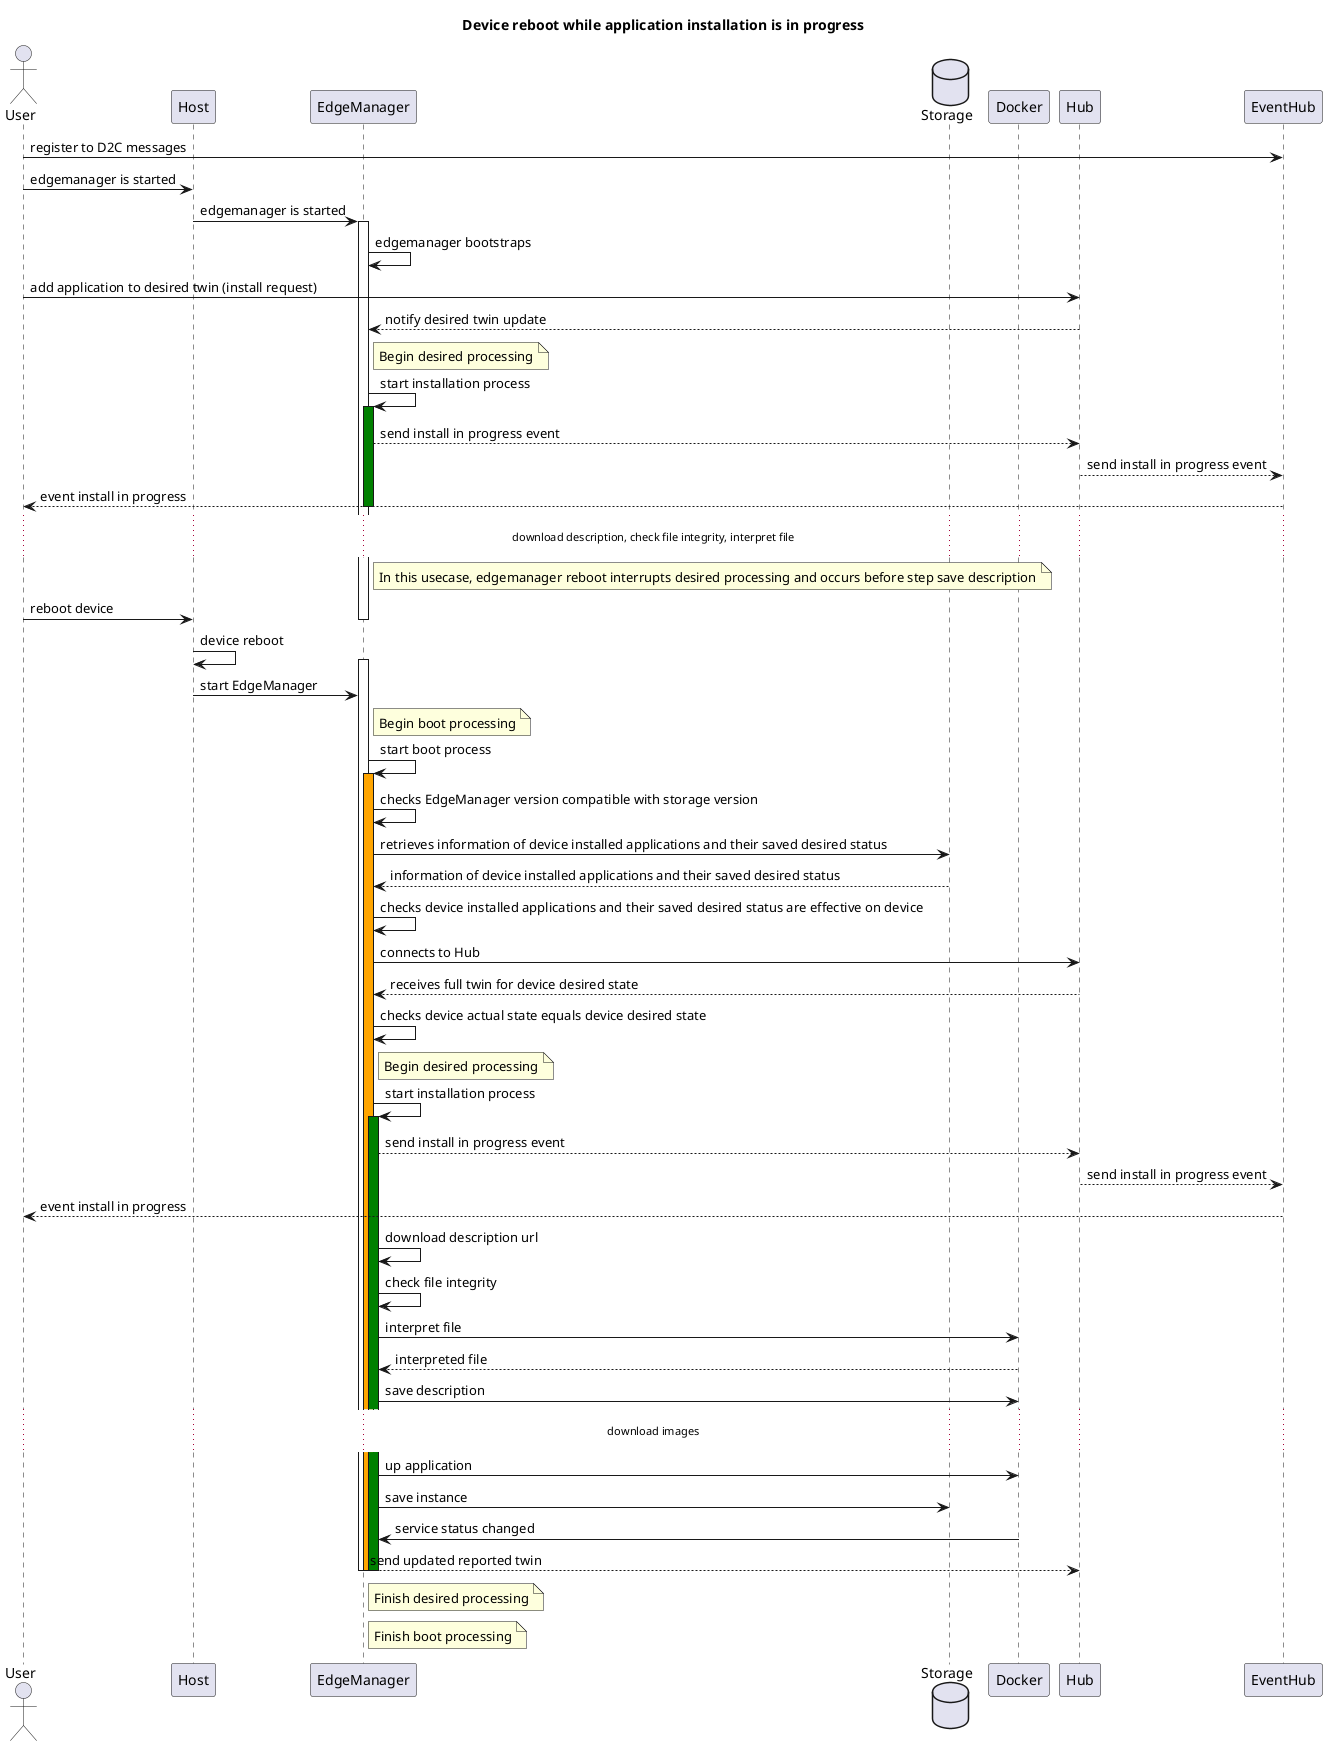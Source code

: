 @startuml
title Device reboot while application installation is in progress

actor User
participant Host
participant EdgeManager as EM
database Storage as Stor
participant Docker as Dock
participant Hub as Hub
participant EventHub as EH

User -> EH : register to D2C messages
User -> Host : edgemanager is started
Host -> EM : edgemanager is started
activate EM
EM -> EM : edgemanager bootstraps
User -> Hub : add application to desired twin (install request)
Hub --> EM : notify desired twin update
note right of EM
Begin desired processing
end note
EM -> EM: start installation process
activate EM #Green
EM --> Hub : send install in progress event
Hub --> EH : send install in progress event
EH --> User : event install in progress
deactivate EM
... download description, check file integrity, interpret file ...
note right of EM
In this usecase, edgemanager reboot interrupts desired processing and occurs before step save description
end note
User -> Host : reboot device
deactivate EM
Host -> Host : device reboot
activate EM
Host -> EM : start EdgeManager
note right of EM
Begin boot processing
end note
EM -> EM : start boot process
activate EM #Orange
EM -> EM : checks EdgeManager version compatible with storage version
EM -> Stor : retrieves information of device installed applications and their saved desired status
Stor --> EM : information of device installed applications and their saved desired status
EM -> EM : checks device installed applications and their saved desired status are effective on device
EM -> Hub : connects to Hub
Hub --> EM : receives full twin for device desired state
EM -> EM : checks device actual state equals device desired state
note right of EM
Begin desired processing
end note
EM -> EM: start installation process
activate EM #Green
EM --> Hub : send install in progress event
Hub --> EH : send install in progress event
EH --> User : event install in progress
EM -> EM : download description url
EM -> EM : check file integrity
EM -> Dock : interpret file
Dock --> EM : interpreted file
EM -> Dock : save description
... download images ...
EM -> Dock : up application
EM -> Stor : save instance
Dock -> EM : service status changed
EM --> Hub : send updated reported twin
note right of EM
Finish desired processing
end note
note right of EM
Finish boot processing
end note
deactivate EM
deactivate EM
deactivate EM
@enduml
